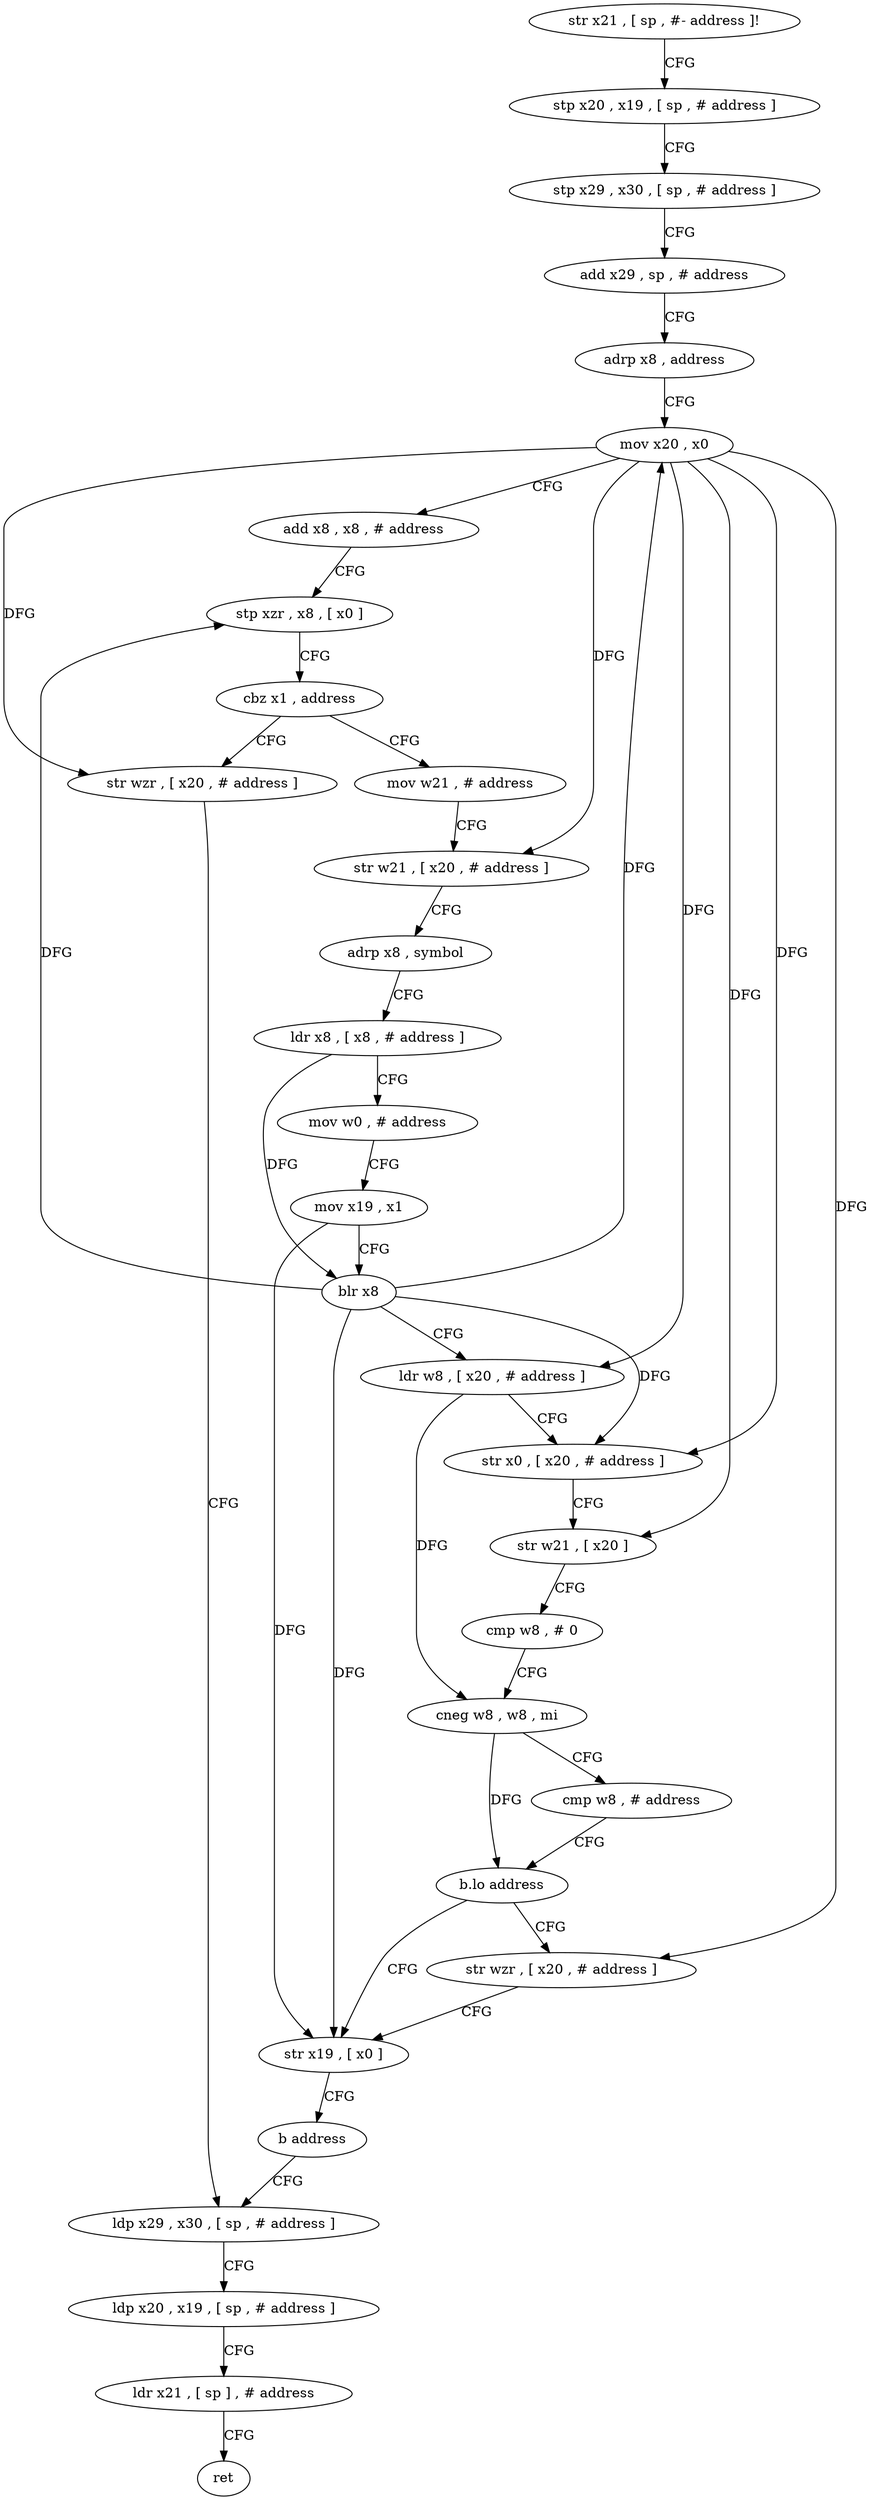 digraph "func" {
"4227108" [label = "str x21 , [ sp , #- address ]!" ]
"4227112" [label = "stp x20 , x19 , [ sp , # address ]" ]
"4227116" [label = "stp x29 , x30 , [ sp , # address ]" ]
"4227120" [label = "add x29 , sp , # address" ]
"4227124" [label = "adrp x8 , address" ]
"4227128" [label = "mov x20 , x0" ]
"4227132" [label = "add x8 , x8 , # address" ]
"4227136" [label = "stp xzr , x8 , [ x0 ]" ]
"4227140" [label = "cbz x1 , address" ]
"4227212" [label = "str wzr , [ x20 , # address ]" ]
"4227144" [label = "mov w21 , # address" ]
"4227216" [label = "ldp x29 , x30 , [ sp , # address ]" ]
"4227148" [label = "str w21 , [ x20 , # address ]" ]
"4227152" [label = "adrp x8 , symbol" ]
"4227156" [label = "ldr x8 , [ x8 , # address ]" ]
"4227160" [label = "mov w0 , # address" ]
"4227164" [label = "mov x19 , x1" ]
"4227168" [label = "blr x8" ]
"4227172" [label = "ldr w8 , [ x20 , # address ]" ]
"4227176" [label = "str x0 , [ x20 , # address ]" ]
"4227180" [label = "str w21 , [ x20 ]" ]
"4227184" [label = "cmp w8 , # 0" ]
"4227188" [label = "cneg w8 , w8 , mi" ]
"4227192" [label = "cmp w8 , # address" ]
"4227196" [label = "b.lo address" ]
"4227204" [label = "str x19 , [ x0 ]" ]
"4227200" [label = "str wzr , [ x20 , # address ]" ]
"4227208" [label = "b address" ]
"4227220" [label = "ldp x20 , x19 , [ sp , # address ]" ]
"4227224" [label = "ldr x21 , [ sp ] , # address" ]
"4227228" [label = "ret" ]
"4227108" -> "4227112" [ label = "CFG" ]
"4227112" -> "4227116" [ label = "CFG" ]
"4227116" -> "4227120" [ label = "CFG" ]
"4227120" -> "4227124" [ label = "CFG" ]
"4227124" -> "4227128" [ label = "CFG" ]
"4227128" -> "4227132" [ label = "CFG" ]
"4227128" -> "4227212" [ label = "DFG" ]
"4227128" -> "4227148" [ label = "DFG" ]
"4227128" -> "4227172" [ label = "DFG" ]
"4227128" -> "4227176" [ label = "DFG" ]
"4227128" -> "4227180" [ label = "DFG" ]
"4227128" -> "4227200" [ label = "DFG" ]
"4227132" -> "4227136" [ label = "CFG" ]
"4227136" -> "4227140" [ label = "CFG" ]
"4227140" -> "4227212" [ label = "CFG" ]
"4227140" -> "4227144" [ label = "CFG" ]
"4227212" -> "4227216" [ label = "CFG" ]
"4227144" -> "4227148" [ label = "CFG" ]
"4227216" -> "4227220" [ label = "CFG" ]
"4227148" -> "4227152" [ label = "CFG" ]
"4227152" -> "4227156" [ label = "CFG" ]
"4227156" -> "4227160" [ label = "CFG" ]
"4227156" -> "4227168" [ label = "DFG" ]
"4227160" -> "4227164" [ label = "CFG" ]
"4227164" -> "4227168" [ label = "CFG" ]
"4227164" -> "4227204" [ label = "DFG" ]
"4227168" -> "4227172" [ label = "CFG" ]
"4227168" -> "4227128" [ label = "DFG" ]
"4227168" -> "4227136" [ label = "DFG" ]
"4227168" -> "4227176" [ label = "DFG" ]
"4227168" -> "4227204" [ label = "DFG" ]
"4227172" -> "4227176" [ label = "CFG" ]
"4227172" -> "4227188" [ label = "DFG" ]
"4227176" -> "4227180" [ label = "CFG" ]
"4227180" -> "4227184" [ label = "CFG" ]
"4227184" -> "4227188" [ label = "CFG" ]
"4227188" -> "4227192" [ label = "CFG" ]
"4227188" -> "4227196" [ label = "DFG" ]
"4227192" -> "4227196" [ label = "CFG" ]
"4227196" -> "4227204" [ label = "CFG" ]
"4227196" -> "4227200" [ label = "CFG" ]
"4227204" -> "4227208" [ label = "CFG" ]
"4227200" -> "4227204" [ label = "CFG" ]
"4227208" -> "4227216" [ label = "CFG" ]
"4227220" -> "4227224" [ label = "CFG" ]
"4227224" -> "4227228" [ label = "CFG" ]
}
